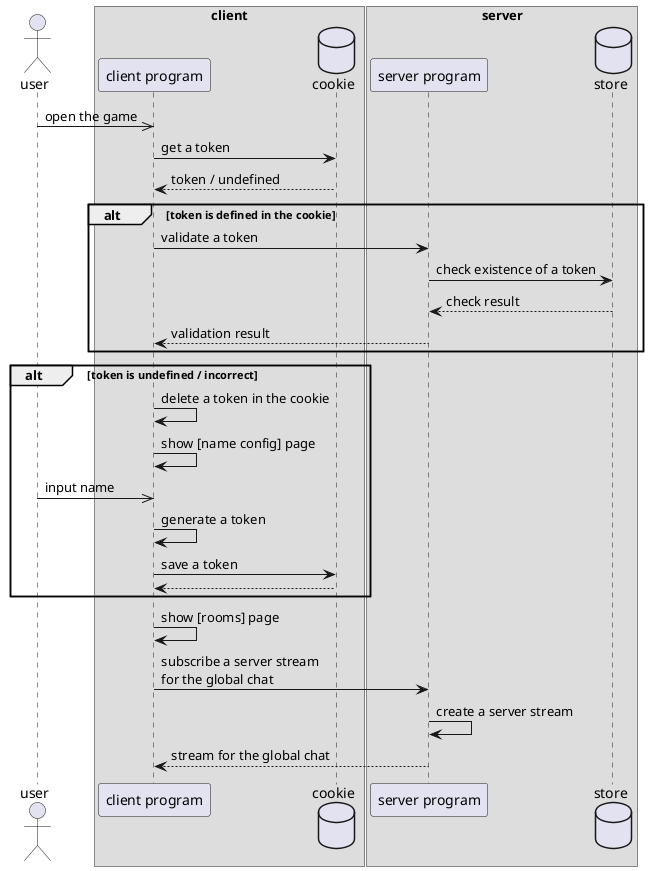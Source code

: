 @startuml login

actor user
box client
    participant "client program" as client
    database cookie
end box

box server
    participant "server program" as server
    database store
end box

user ->> client : open the game
client -> cookie : get a token
cookie --> client : token / undefined

alt token is defined in the cookie
    client -> server : validate a token
    server -> store : check existence of a token
    store --> server : check result
    server --> client : validation result
end

alt token is undefined / incorrect
    client -> client : delete a token in the cookie
    client -> client : show [name config] page
    user ->> client : input name
    client -> client : generate a token
    client -> cookie : save a token
    cookie --> client
end
client -> client : show [rooms] page
client -> server : subscribe a server stream\nfor the global chat
server -> server : create a server stream
server --> client : stream for the global chat

@enduml
